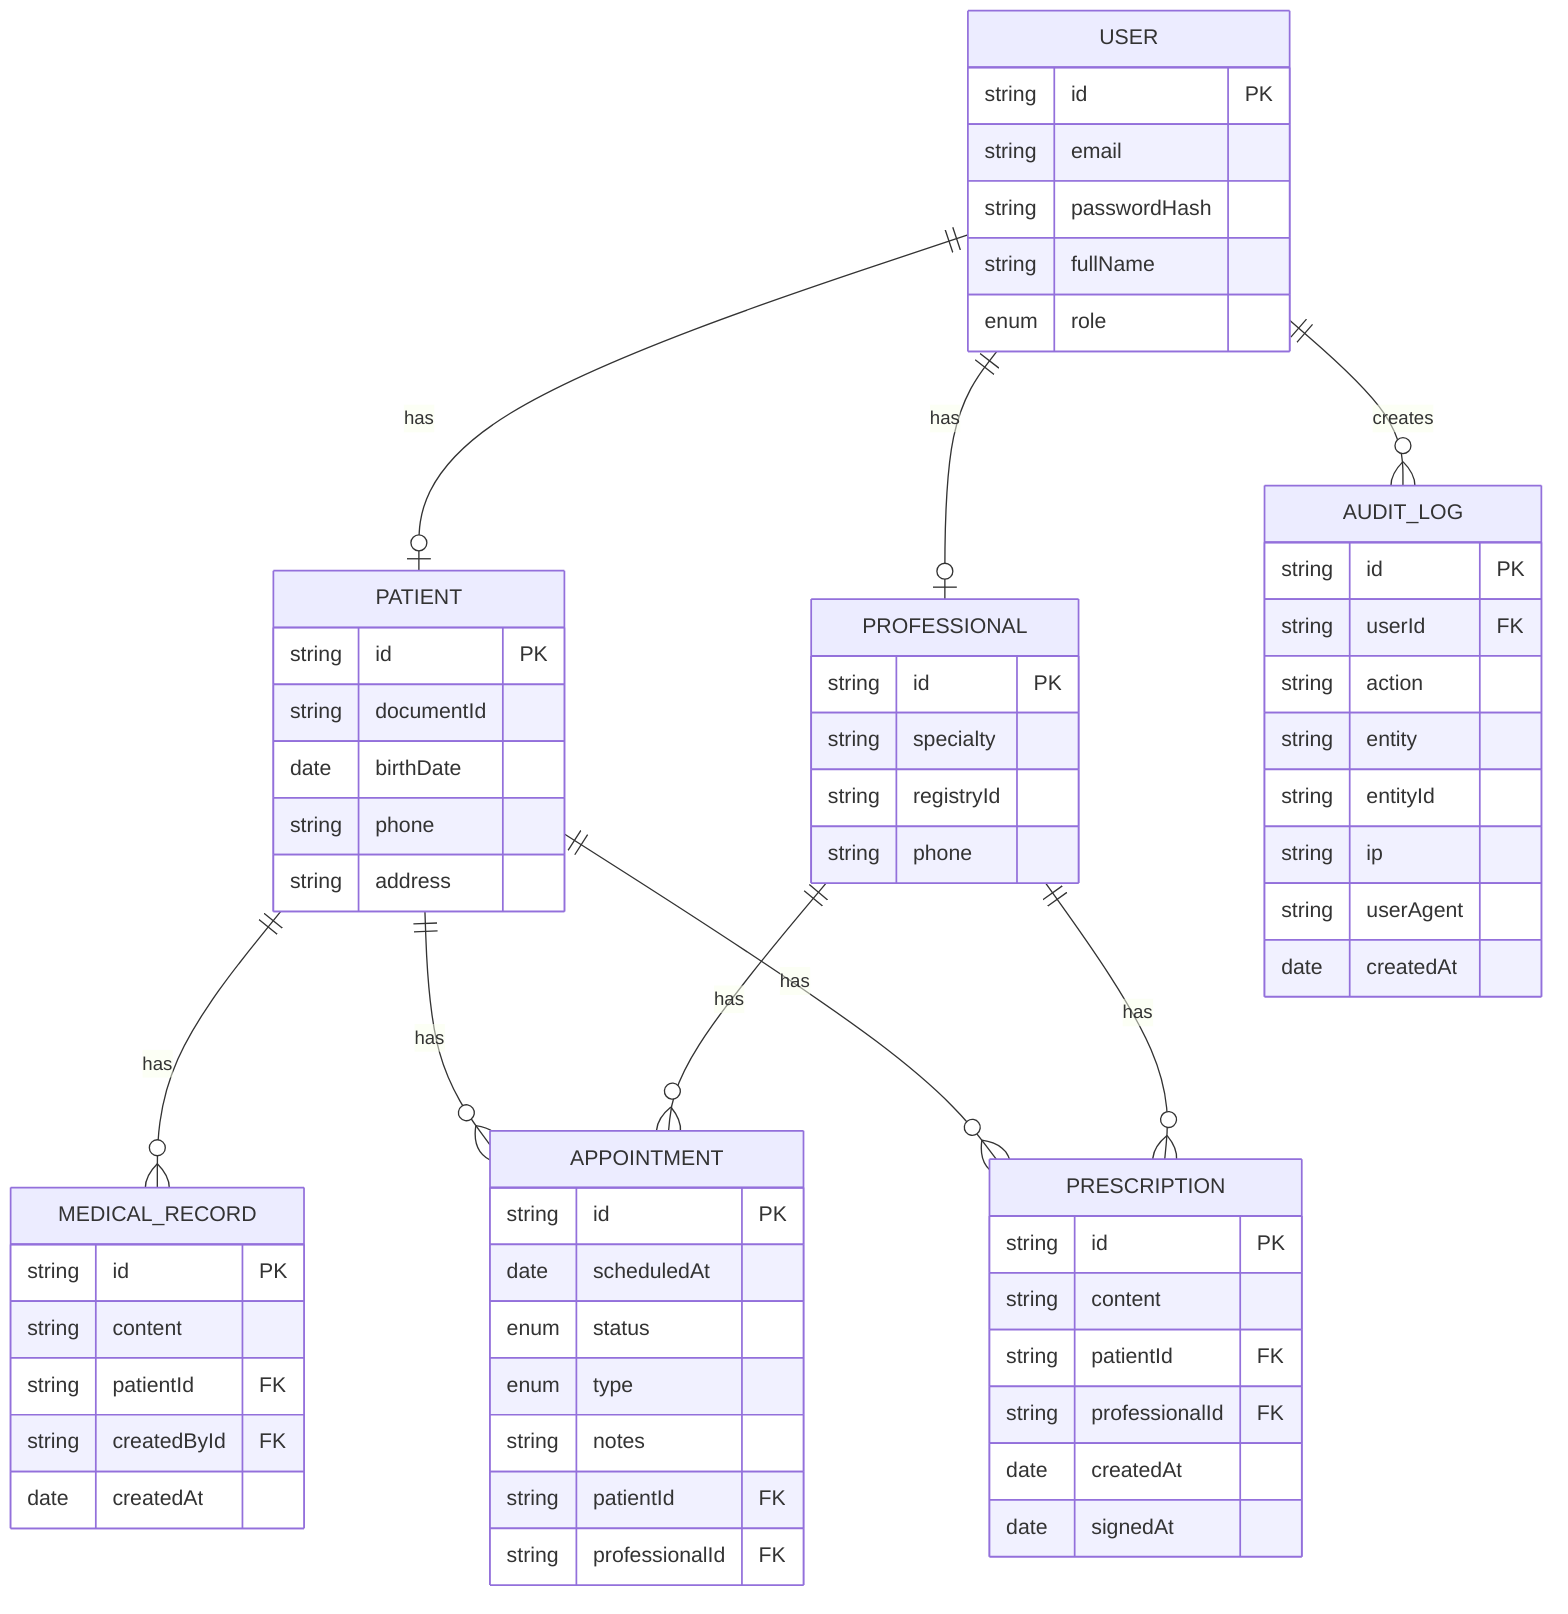 erDiagram
  USER ||--o| PATIENT : has
  USER ||--o| PROFESSIONAL : has
  USER ||--o{ AUDIT_LOG : creates
  PATIENT ||--o{ MEDICAL_RECORD : has
  PATIENT ||--o{ APPOINTMENT : has
  PATIENT ||--o{ PRESCRIPTION : has
  PROFESSIONAL ||--o{ APPOINTMENT : has
  PROFESSIONAL ||--o{ PRESCRIPTION : has

  USER {
    string id PK
    string email
    string passwordHash
    string fullName
    enum role
  }
  PATIENT {
    string id PK
    string documentId
    date birthDate
    string phone
    string address
  }
  PROFESSIONAL {
    string id PK
    string specialty
    string registryId
    string phone
  }
  APPOINTMENT {
    string id PK
    date scheduledAt
    enum status
    enum type
    string notes
    string patientId FK
    string professionalId FK
  }
  MEDICAL_RECORD {
    string id PK
    string content
    string patientId FK
    string createdById FK
    date createdAt
  }
  PRESCRIPTION {
    string id PK
    string content
    string patientId FK
    string professionalId FK
    date createdAt
    date signedAt
  }
  AUDIT_LOG {
    string id PK
    string userId FK
    string action
    string entity
    string entityId
    string ip
    string userAgent
    date createdAt
  }